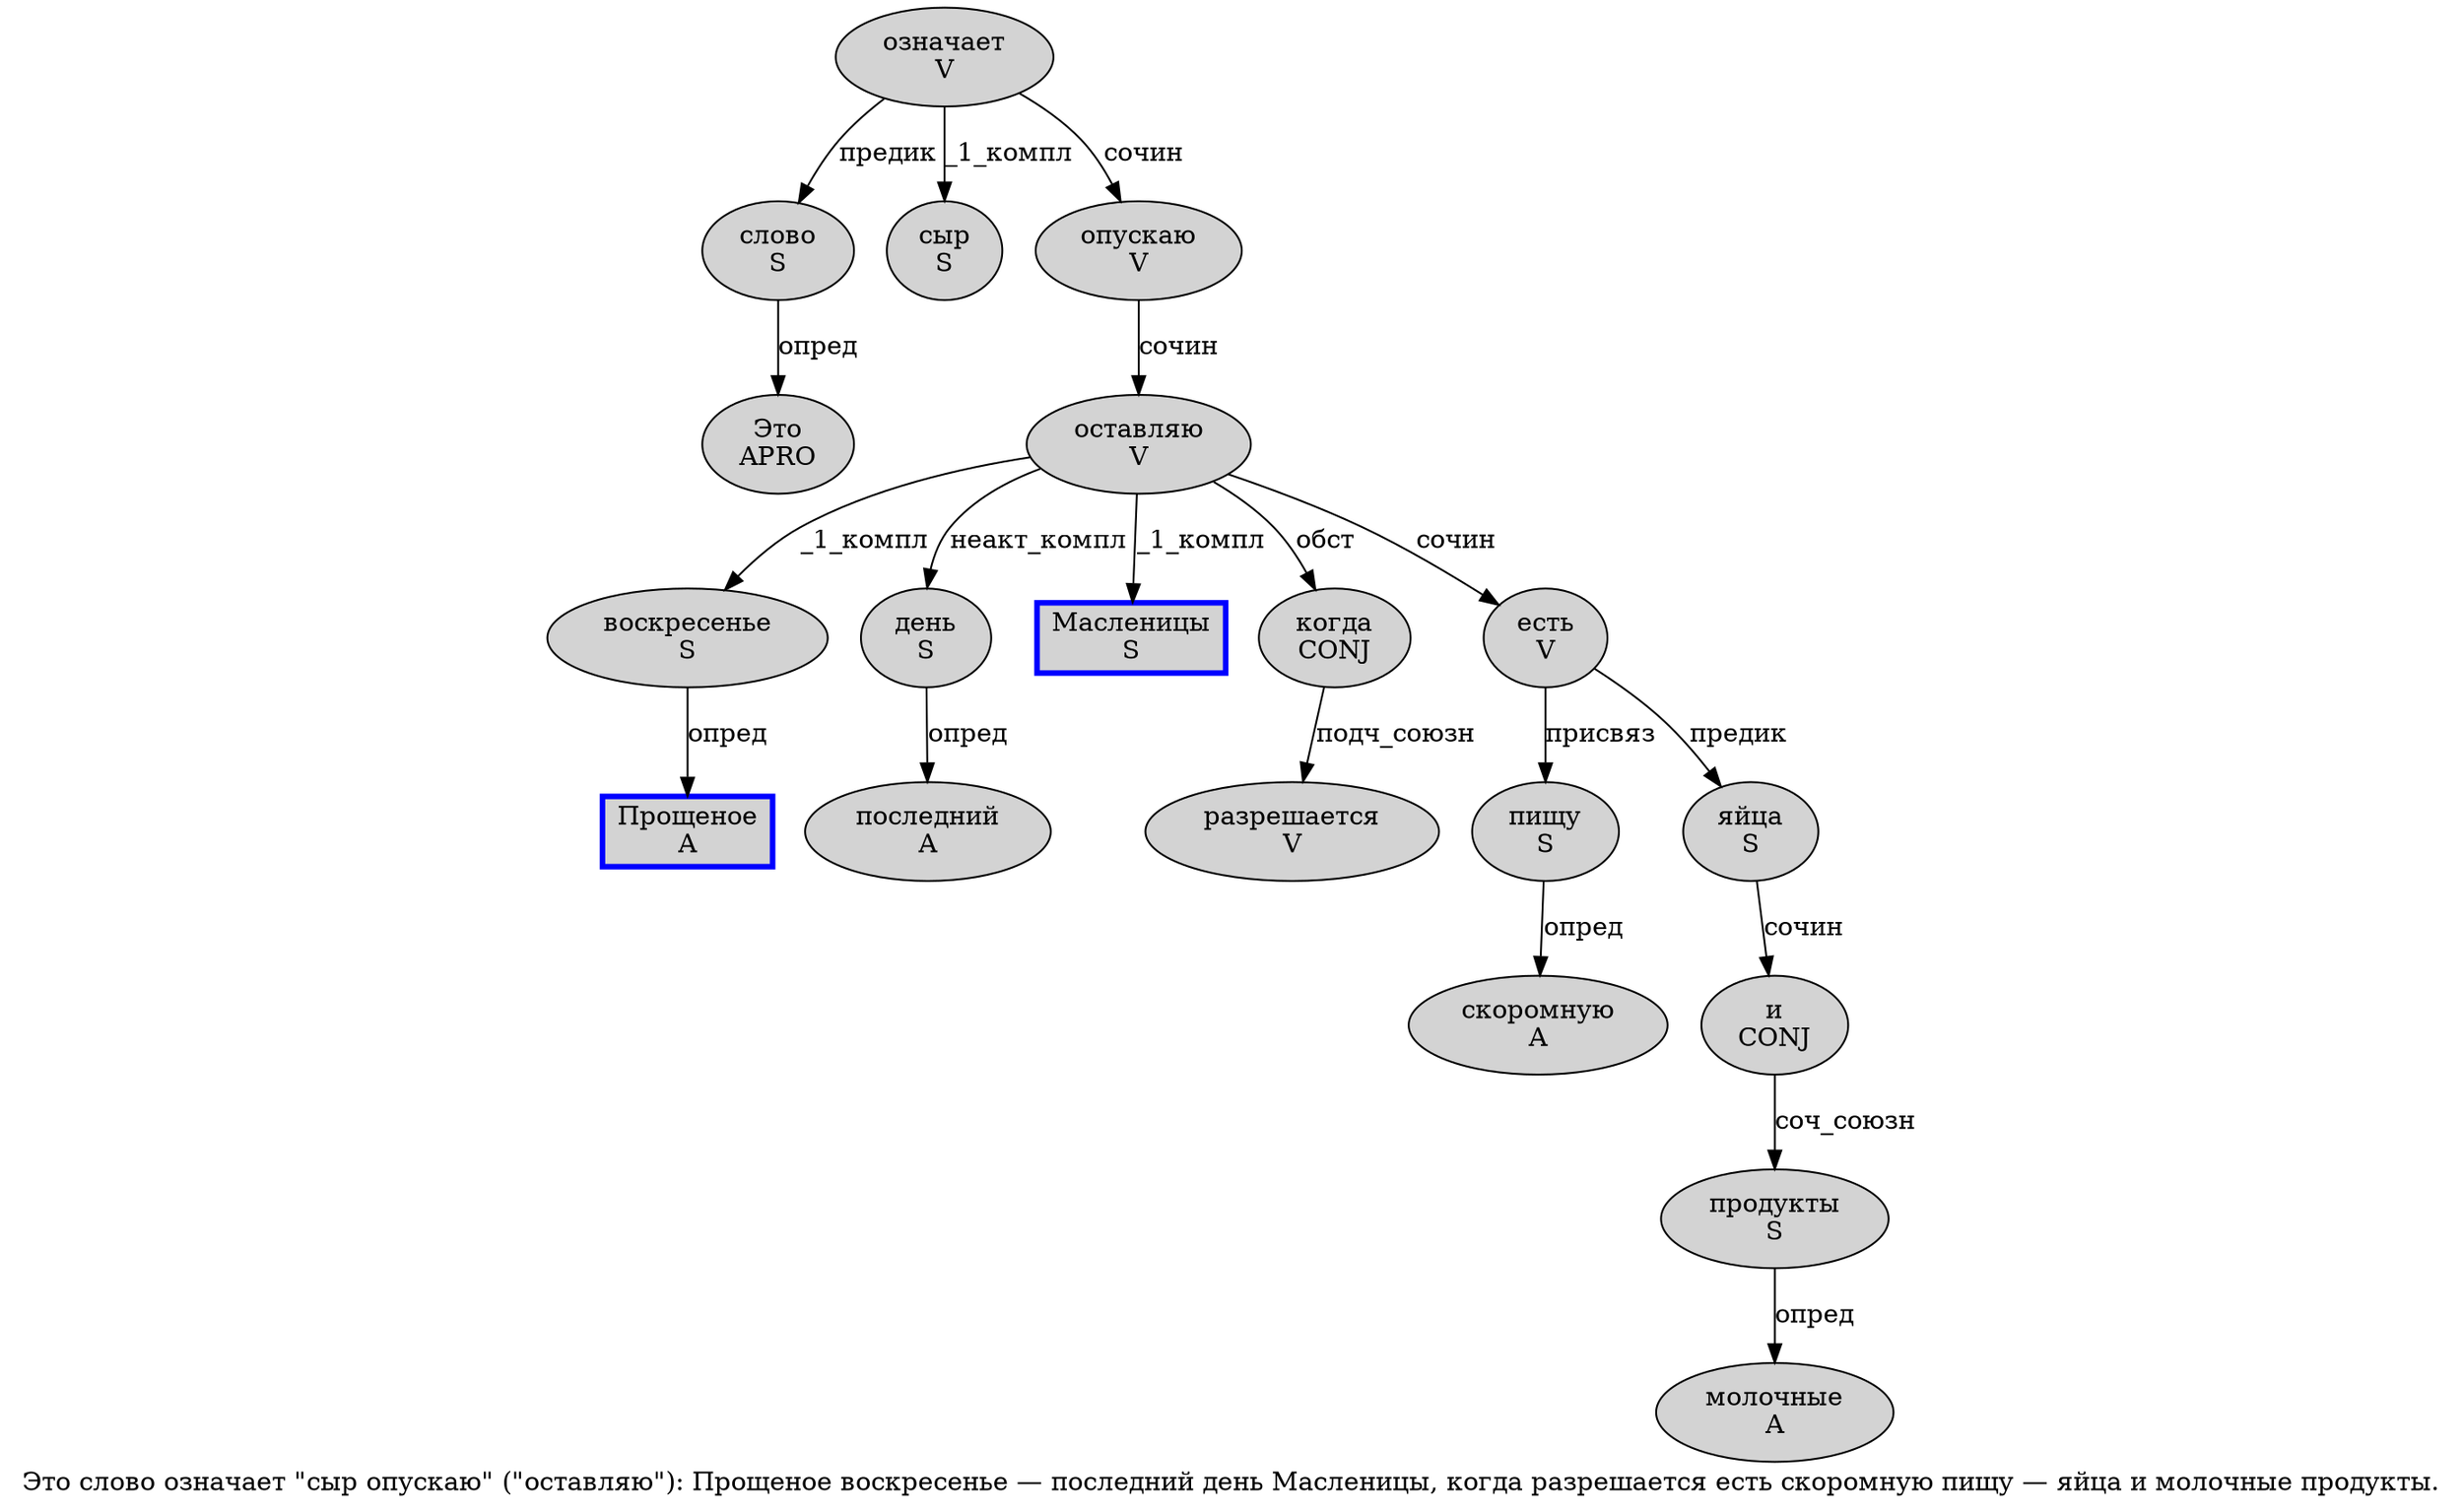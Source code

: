 digraph SENTENCE_1065 {
	graph [label="Это слово означает \"сыр опускаю\" (\"оставляю\"): Прощеное воскресенье — последний день Масленицы, когда разрешается есть скоромную пищу — яйца и молочные продукты."]
	node [style=filled]
		0 [label="Это
APRO" color="" fillcolor=lightgray penwidth=1 shape=ellipse]
		1 [label="слово
S" color="" fillcolor=lightgray penwidth=1 shape=ellipse]
		2 [label="означает
V" color="" fillcolor=lightgray penwidth=1 shape=ellipse]
		4 [label="сыр
S" color="" fillcolor=lightgray penwidth=1 shape=ellipse]
		5 [label="опускаю
V" color="" fillcolor=lightgray penwidth=1 shape=ellipse]
		9 [label="оставляю
V" color="" fillcolor=lightgray penwidth=1 shape=ellipse]
		13 [label="Прощеное
A" color=blue fillcolor=lightgray penwidth=3 shape=box]
		14 [label="воскресенье
S" color="" fillcolor=lightgray penwidth=1 shape=ellipse]
		16 [label="последний
A" color="" fillcolor=lightgray penwidth=1 shape=ellipse]
		17 [label="день
S" color="" fillcolor=lightgray penwidth=1 shape=ellipse]
		18 [label="Масленицы
S" color=blue fillcolor=lightgray penwidth=3 shape=box]
		20 [label="когда
CONJ" color="" fillcolor=lightgray penwidth=1 shape=ellipse]
		21 [label="разрешается
V" color="" fillcolor=lightgray penwidth=1 shape=ellipse]
		22 [label="есть
V" color="" fillcolor=lightgray penwidth=1 shape=ellipse]
		23 [label="скоромную
A" color="" fillcolor=lightgray penwidth=1 shape=ellipse]
		24 [label="пищу
S" color="" fillcolor=lightgray penwidth=1 shape=ellipse]
		26 [label="яйца
S" color="" fillcolor=lightgray penwidth=1 shape=ellipse]
		27 [label="и
CONJ" color="" fillcolor=lightgray penwidth=1 shape=ellipse]
		28 [label="молочные
A" color="" fillcolor=lightgray penwidth=1 shape=ellipse]
		29 [label="продукты
S" color="" fillcolor=lightgray penwidth=1 shape=ellipse]
			5 -> 9 [label="сочин"]
			22 -> 24 [label="присвяз"]
			22 -> 26 [label="предик"]
			14 -> 13 [label="опред"]
			17 -> 16 [label="опред"]
			20 -> 21 [label="подч_союзн"]
			1 -> 0 [label="опред"]
			29 -> 28 [label="опред"]
			27 -> 29 [label="соч_союзн"]
			9 -> 14 [label="_1_компл"]
			9 -> 17 [label="неакт_компл"]
			9 -> 18 [label="_1_компл"]
			9 -> 20 [label="обст"]
			9 -> 22 [label="сочин"]
			26 -> 27 [label="сочин"]
			2 -> 1 [label="предик"]
			2 -> 4 [label="_1_компл"]
			2 -> 5 [label="сочин"]
			24 -> 23 [label="опред"]
}